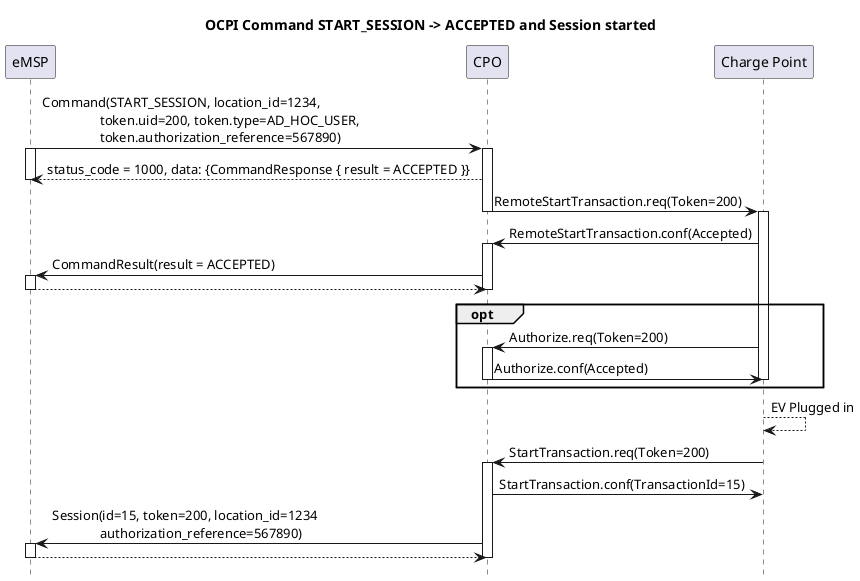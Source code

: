 @startuml
title OCPI Command START_SESSION -> ACCEPTED and Session started
hide footbox

participant eMSP
participant CPO
participant "Charge Point" as CP

eMSP ->  CPO:  Command(START_SESSION, location_id=1234,\n                 token.uid=200, token.type=AD_HOC_USER,\n                 token.authorization_reference=567890)
activate eMSP
activate CPO
CPO  --> eMSP: status_code = 1000, data: {CommandResponse { result = ACCEPTED }}
deactivate eMSP

CPO  ->  CP:   RemoteStartTransaction.req(Token=200)
deactivate CPO
activate CP
CP   ->  CPO:  RemoteStartTransaction.conf(Accepted)
activate CPO
CPO  ->  eMSP: CommandResult(result = ACCEPTED)
activate eMSP
eMSP --> CPO: 
deactivate CPO
deactivate eMSP

opt
  CP   ->  CPO:  Authorize.req(Token=200)
  activate CPO
  CPO  ->  CP:   Authorize.conf(Accepted)
  deactivate CP
  deactivate CPO
end

CP   --> CP: EV Plugged in

CP   ->  CPO:  StartTransaction.req(Token=200)
activate CPO
CPO  ->  CP:   StartTransaction.conf(TransactionId=15)
deactivate CP
CPO  ->  eMSP: Session(id=15, token=200, location_id=1234\n              authorization_reference=567890)
activate eMSP
eMSP --> CPO: 
deactivate CPO
deactivate eMSP

@enduml
